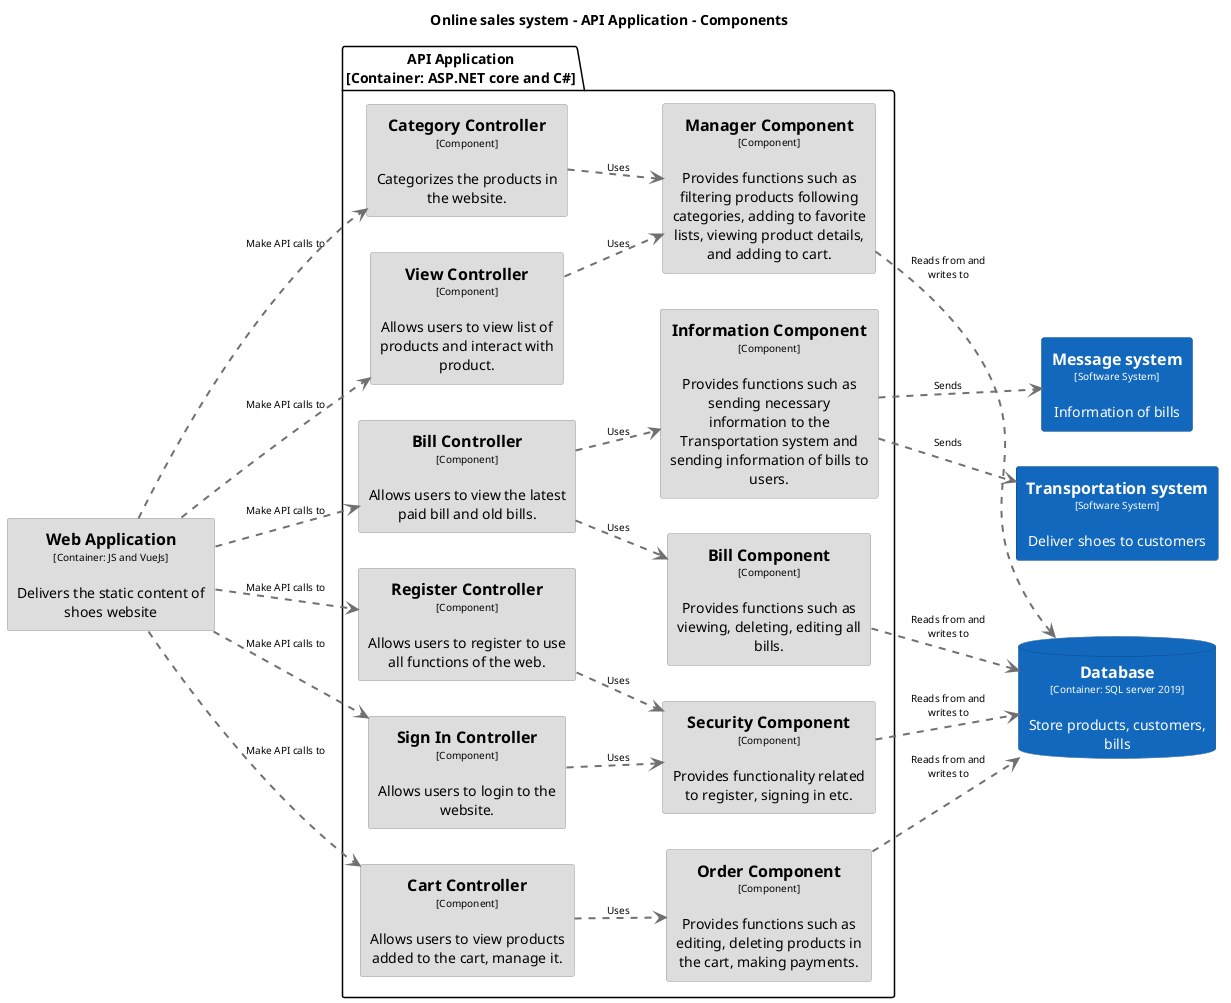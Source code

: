 @startuml(id=Onlinesalessystem-APIApplication-Component)
title Online sales system - API Application - Components

skinparam {
  shadowing false
  arrowFontSize 10
  defaultTextAlignment center
  wrapWidth 200
  maxMessageSize 100
}
hide stereotype
left to right direction
skinparam rectangle<<44>> {
  BackgroundColor #1168bd
  FontColor #ffffff
  BorderColor #0b4884
}
skinparam rectangle<<11>> {
  BackgroundColor #dddddd
  FontColor #000000
  BorderColor #9a9a9a
}
skinparam rectangle<<22>> {
  BackgroundColor #dddddd
  FontColor #000000
  BorderColor #9a9a9a
}
skinparam rectangle<<34>> {
  BackgroundColor #dddddd
  FontColor #000000
  BorderColor #9a9a9a
}
skinparam rectangle<<24>> {
  BackgroundColor #dddddd
  FontColor #000000
  BorderColor #9a9a9a
}
skinparam rectangle<<14>> {
  BackgroundColor #dddddd
  FontColor #000000
  BorderColor #9a9a9a
}
skinparam rectangle<<48>> {
  BackgroundColor #1168bd
  FontColor #ffffff
  BorderColor #0b4884
}
skinparam rectangle<<26>> {
  BackgroundColor #dddddd
  FontColor #000000
  BorderColor #9a9a9a
}
skinparam database<<38>> {
  BackgroundColor #1168bd
  FontColor #ffffff
  BorderColor #0b4884
}
skinparam rectangle<<16>> {
  BackgroundColor #dddddd
  FontColor #000000
  BorderColor #9a9a9a
}
skinparam rectangle<<29>> {
  BackgroundColor #dddddd
  FontColor #000000
  BorderColor #9a9a9a
}
skinparam rectangle<<18>> {
  BackgroundColor #dddddd
  FontColor #000000
  BorderColor #9a9a9a
}
skinparam rectangle<<4>> {
  BackgroundColor #dddddd
  FontColor #000000
  BorderColor #9a9a9a
}
skinparam rectangle<<20>> {
  BackgroundColor #dddddd
  FontColor #000000
  BorderColor #9a9a9a
}
skinparam rectangle<<32>> {
  BackgroundColor #dddddd
  FontColor #000000
  BorderColor #9a9a9a
}
database "==Database\n<size:10>[Container: SQL server 2019]</size>\n\nStore products, customers, bills" <<38>> as 38
rectangle "==Message system\n<size:10>[Software System]</size>\n\nInformation of bills" <<48>> as 48
rectangle "==Transportation system\n<size:10>[Software System]</size>\n\nDeliver shoes to customers" <<44>> as 44
rectangle "==Web Application\n<size:10>[Container: JS and VueJs]</size>\n\nDelivers the static content of shoes website" <<4>> as 4
package "API Application\n[Container: ASP.NET core and C#]" {
  rectangle "==Bill Component\n<size:10>[Component]</size>\n\nProvides functions such as viewing, deleting, editing all bills." <<34>> as 34
  rectangle "==Bill Controller\n<size:10>[Component]</size>\n\nAllows users to view the latest paid bill and old bills." <<20>> as 20
  rectangle "==Cart Controller\n<size:10>[Component]</size>\n\nAllows users to view products added to the cart, manage it." <<16>> as 16
  rectangle "==Category Controller\n<size:10>[Component]</size>\n\nCategorizes the products in the website." <<22>> as 22
  rectangle "==Information Component\n<size:10>[Component]</size>\n\nProvides functions such as sending necessary information to the Transportation system and sending information of bills to users." <<24>> as 24
  rectangle "==Manager Component\n<size:10>[Component]</size>\n\nProvides functions such as filtering products following categories, adding to favorite lists, viewing product details, and adding to cart." <<29>> as 29
  rectangle "==Order Component\n<size:10>[Component]</size>\n\nProvides functions such as editing, deleting products in the cart, making payments." <<32>> as 32
  rectangle "==Register Controller\n<size:10>[Component]</size>\n\nAllows users to register to use all functions of the web." <<11>> as 11
  rectangle "==Security Component\n<size:10>[Component]</size>\n\nProvides functionality related to register, signing in etc." <<26>> as 26
  rectangle "==Sign In Controller\n<size:10>[Component]</size>\n\nAllows users to login to the website." <<14>> as 14
  rectangle "==View Controller\n<size:10>[Component]</size>\n\nAllows users to view list of products and interact with product." <<18>> as 18
}
34 .[#707070,thickness=2].> 38 : "Reads from and writes to"
20 .[#707070,thickness=2].> 34 : "Uses"
20 .[#707070,thickness=2].> 24 : "Uses"
16 .[#707070,thickness=2].> 32 : "Uses"
22 .[#707070,thickness=2].> 29 : "Uses"
24 .[#707070,thickness=2].> 48 : "Sends"
24 .[#707070,thickness=2].> 44 : "Sends"
29 .[#707070,thickness=2].> 38 : "Reads from and writes to"
32 .[#707070,thickness=2].> 38 : "Reads from and writes to"
11 .[#707070,thickness=2].> 26 : "Uses"
26 .[#707070,thickness=2].> 38 : "Reads from and writes to"
14 .[#707070,thickness=2].> 26 : "Uses"
18 .[#707070,thickness=2].> 29 : "Uses"
4 .[#707070,thickness=2].> 20 : "Make API calls to"
4 .[#707070,thickness=2].> 16 : "Make API calls to"
4 .[#707070,thickness=2].> 22 : "Make API calls to"
4 .[#707070,thickness=2].> 11 : "Make API calls to"
4 .[#707070,thickness=2].> 14 : "Make API calls to"
4 .[#707070,thickness=2].> 18 : "Make API calls to"
@enduml